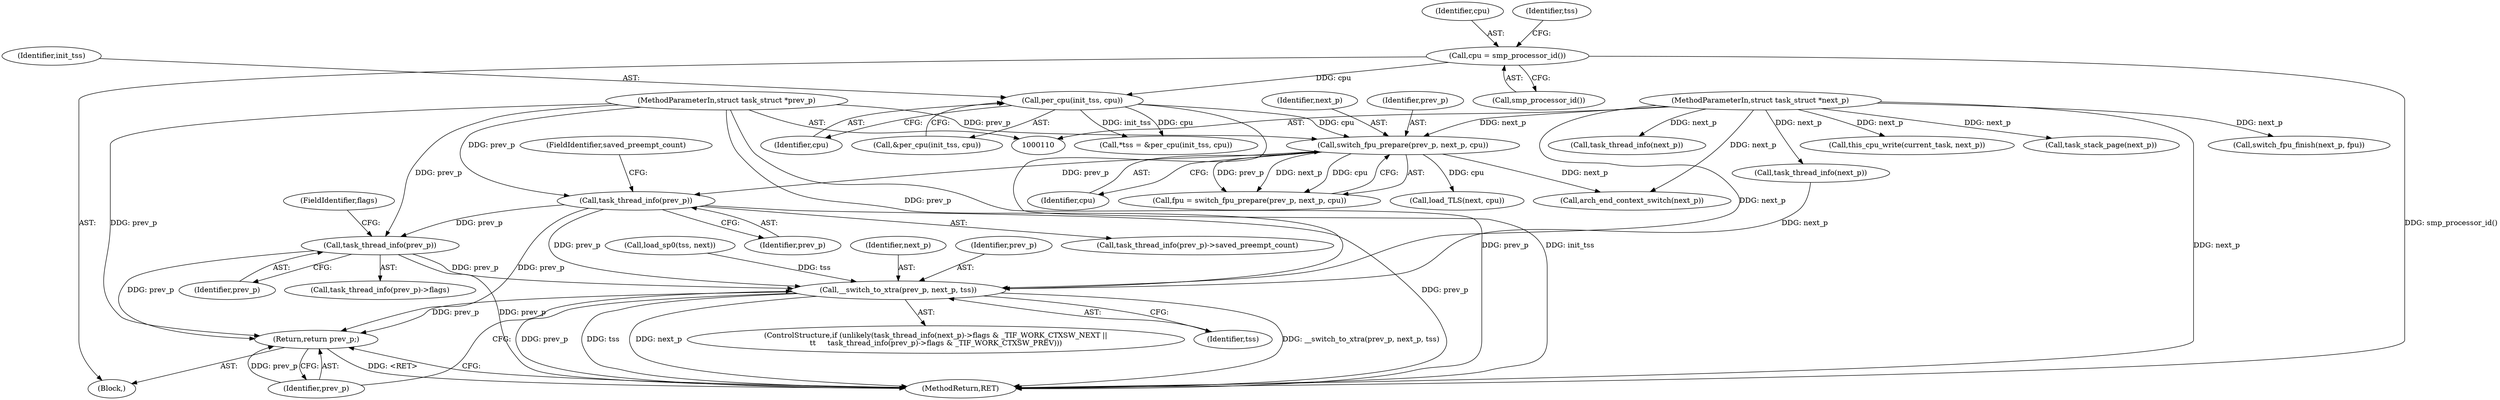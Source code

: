 digraph "0_linux_f647d7c155f069c1a068030255c300663516420e@API" {
"1000326" [label="(Call,task_thread_info(prev_p))"];
"1000294" [label="(Call,task_thread_info(prev_p))"];
"1000144" [label="(Call,switch_fpu_prepare(prev_p, next_p, cpu))"];
"1000111" [label="(MethodParameterIn,struct task_struct *prev_p)"];
"1000112" [label="(MethodParameterIn,struct task_struct *next_p)"];
"1000136" [label="(Call,per_cpu(init_tss, cpu))"];
"1000129" [label="(Call,cpu = smp_processor_id())"];
"1000330" [label="(Call,__switch_to_xtra(prev_p, next_p, tss))"];
"1000334" [label="(Return,return prev_p;)"];
"1000145" [label="(Identifier,prev_p)"];
"1000315" [label="(ControlStructure,if (unlikely(task_thread_info(next_p)->flags & _TIF_WORK_CTXSW_NEXT ||\n\t\t     task_thread_info(prev_p)->flags & _TIF_WORK_CTXSW_PREV)))"];
"1000293" [label="(Call,task_thread_info(prev_p)->saved_preempt_count)"];
"1000146" [label="(Identifier,next_p)"];
"1000294" [label="(Call,task_thread_info(prev_p))"];
"1000142" [label="(Call,fpu = switch_fpu_prepare(prev_p, next_p, cpu))"];
"1000335" [label="(Identifier,prev_p)"];
"1000137" [label="(Identifier,init_tss)"];
"1000130" [label="(Identifier,cpu)"];
"1000111" [label="(MethodParameterIn,struct task_struct *prev_p)"];
"1000330" [label="(Call,__switch_to_xtra(prev_p, next_p, tss))"];
"1000148" [label="(Call,load_sp0(tss, next))"];
"1000144" [label="(Call,switch_fpu_prepare(prev_p, next_p, cpu))"];
"1000112" [label="(MethodParameterIn,struct task_struct *next_p)"];
"1000325" [label="(Call,task_thread_info(prev_p)->flags)"];
"1000289" [label="(Call,this_cpu_write(current_task, next_p))"];
"1000113" [label="(Block,)"];
"1000332" [label="(Identifier,next_p)"];
"1000135" [label="(Call,&per_cpu(init_tss, cpu))"];
"1000331" [label="(Identifier,prev_p)"];
"1000336" [label="(MethodReturn,RET)"];
"1000326" [label="(Call,task_thread_info(prev_p))"];
"1000310" [label="(Call,task_stack_page(next_p))"];
"1000334" [label="(Return,return prev_p;)"];
"1000320" [label="(Call,task_thread_info(next_p))"];
"1000195" [label="(Call,load_TLS(next, cpu))"];
"1000136" [label="(Call,per_cpu(init_tss, cpu))"];
"1000275" [label="(Call,switch_fpu_finish(next_p, fpu))"];
"1000333" [label="(Identifier,tss)"];
"1000131" [label="(Call,smp_processor_id())"];
"1000296" [label="(FieldIdentifier,saved_preempt_count)"];
"1000295" [label="(Identifier,prev_p)"];
"1000133" [label="(Call,*tss = &per_cpu(init_tss, cpu))"];
"1000302" [label="(Call,task_thread_info(next_p))"];
"1000134" [label="(Identifier,tss)"];
"1000328" [label="(FieldIdentifier,flags)"];
"1000198" [label="(Call,arch_end_context_switch(next_p))"];
"1000138" [label="(Identifier,cpu)"];
"1000327" [label="(Identifier,prev_p)"];
"1000147" [label="(Identifier,cpu)"];
"1000129" [label="(Call,cpu = smp_processor_id())"];
"1000326" -> "1000325"  [label="AST: "];
"1000326" -> "1000327"  [label="CFG: "];
"1000327" -> "1000326"  [label="AST: "];
"1000328" -> "1000326"  [label="CFG: "];
"1000326" -> "1000336"  [label="DDG: prev_p"];
"1000294" -> "1000326"  [label="DDG: prev_p"];
"1000111" -> "1000326"  [label="DDG: prev_p"];
"1000326" -> "1000330"  [label="DDG: prev_p"];
"1000326" -> "1000334"  [label="DDG: prev_p"];
"1000294" -> "1000293"  [label="AST: "];
"1000294" -> "1000295"  [label="CFG: "];
"1000295" -> "1000294"  [label="AST: "];
"1000296" -> "1000294"  [label="CFG: "];
"1000294" -> "1000336"  [label="DDG: prev_p"];
"1000144" -> "1000294"  [label="DDG: prev_p"];
"1000111" -> "1000294"  [label="DDG: prev_p"];
"1000294" -> "1000330"  [label="DDG: prev_p"];
"1000294" -> "1000334"  [label="DDG: prev_p"];
"1000144" -> "1000142"  [label="AST: "];
"1000144" -> "1000147"  [label="CFG: "];
"1000145" -> "1000144"  [label="AST: "];
"1000146" -> "1000144"  [label="AST: "];
"1000147" -> "1000144"  [label="AST: "];
"1000142" -> "1000144"  [label="CFG: "];
"1000144" -> "1000142"  [label="DDG: prev_p"];
"1000144" -> "1000142"  [label="DDG: next_p"];
"1000144" -> "1000142"  [label="DDG: cpu"];
"1000111" -> "1000144"  [label="DDG: prev_p"];
"1000112" -> "1000144"  [label="DDG: next_p"];
"1000136" -> "1000144"  [label="DDG: cpu"];
"1000144" -> "1000195"  [label="DDG: cpu"];
"1000144" -> "1000198"  [label="DDG: next_p"];
"1000111" -> "1000110"  [label="AST: "];
"1000111" -> "1000336"  [label="DDG: prev_p"];
"1000111" -> "1000330"  [label="DDG: prev_p"];
"1000111" -> "1000334"  [label="DDG: prev_p"];
"1000112" -> "1000110"  [label="AST: "];
"1000112" -> "1000336"  [label="DDG: next_p"];
"1000112" -> "1000198"  [label="DDG: next_p"];
"1000112" -> "1000275"  [label="DDG: next_p"];
"1000112" -> "1000289"  [label="DDG: next_p"];
"1000112" -> "1000302"  [label="DDG: next_p"];
"1000112" -> "1000310"  [label="DDG: next_p"];
"1000112" -> "1000320"  [label="DDG: next_p"];
"1000112" -> "1000330"  [label="DDG: next_p"];
"1000136" -> "1000135"  [label="AST: "];
"1000136" -> "1000138"  [label="CFG: "];
"1000137" -> "1000136"  [label="AST: "];
"1000138" -> "1000136"  [label="AST: "];
"1000135" -> "1000136"  [label="CFG: "];
"1000136" -> "1000336"  [label="DDG: init_tss"];
"1000136" -> "1000133"  [label="DDG: init_tss"];
"1000136" -> "1000133"  [label="DDG: cpu"];
"1000129" -> "1000136"  [label="DDG: cpu"];
"1000129" -> "1000113"  [label="AST: "];
"1000129" -> "1000131"  [label="CFG: "];
"1000130" -> "1000129"  [label="AST: "];
"1000131" -> "1000129"  [label="AST: "];
"1000134" -> "1000129"  [label="CFG: "];
"1000129" -> "1000336"  [label="DDG: smp_processor_id()"];
"1000330" -> "1000315"  [label="AST: "];
"1000330" -> "1000333"  [label="CFG: "];
"1000331" -> "1000330"  [label="AST: "];
"1000332" -> "1000330"  [label="AST: "];
"1000333" -> "1000330"  [label="AST: "];
"1000335" -> "1000330"  [label="CFG: "];
"1000330" -> "1000336"  [label="DDG: prev_p"];
"1000330" -> "1000336"  [label="DDG: tss"];
"1000330" -> "1000336"  [label="DDG: next_p"];
"1000330" -> "1000336"  [label="DDG: __switch_to_xtra(prev_p, next_p, tss)"];
"1000320" -> "1000330"  [label="DDG: next_p"];
"1000148" -> "1000330"  [label="DDG: tss"];
"1000330" -> "1000334"  [label="DDG: prev_p"];
"1000334" -> "1000113"  [label="AST: "];
"1000334" -> "1000335"  [label="CFG: "];
"1000335" -> "1000334"  [label="AST: "];
"1000336" -> "1000334"  [label="CFG: "];
"1000334" -> "1000336"  [label="DDG: <RET>"];
"1000335" -> "1000334"  [label="DDG: prev_p"];
}
